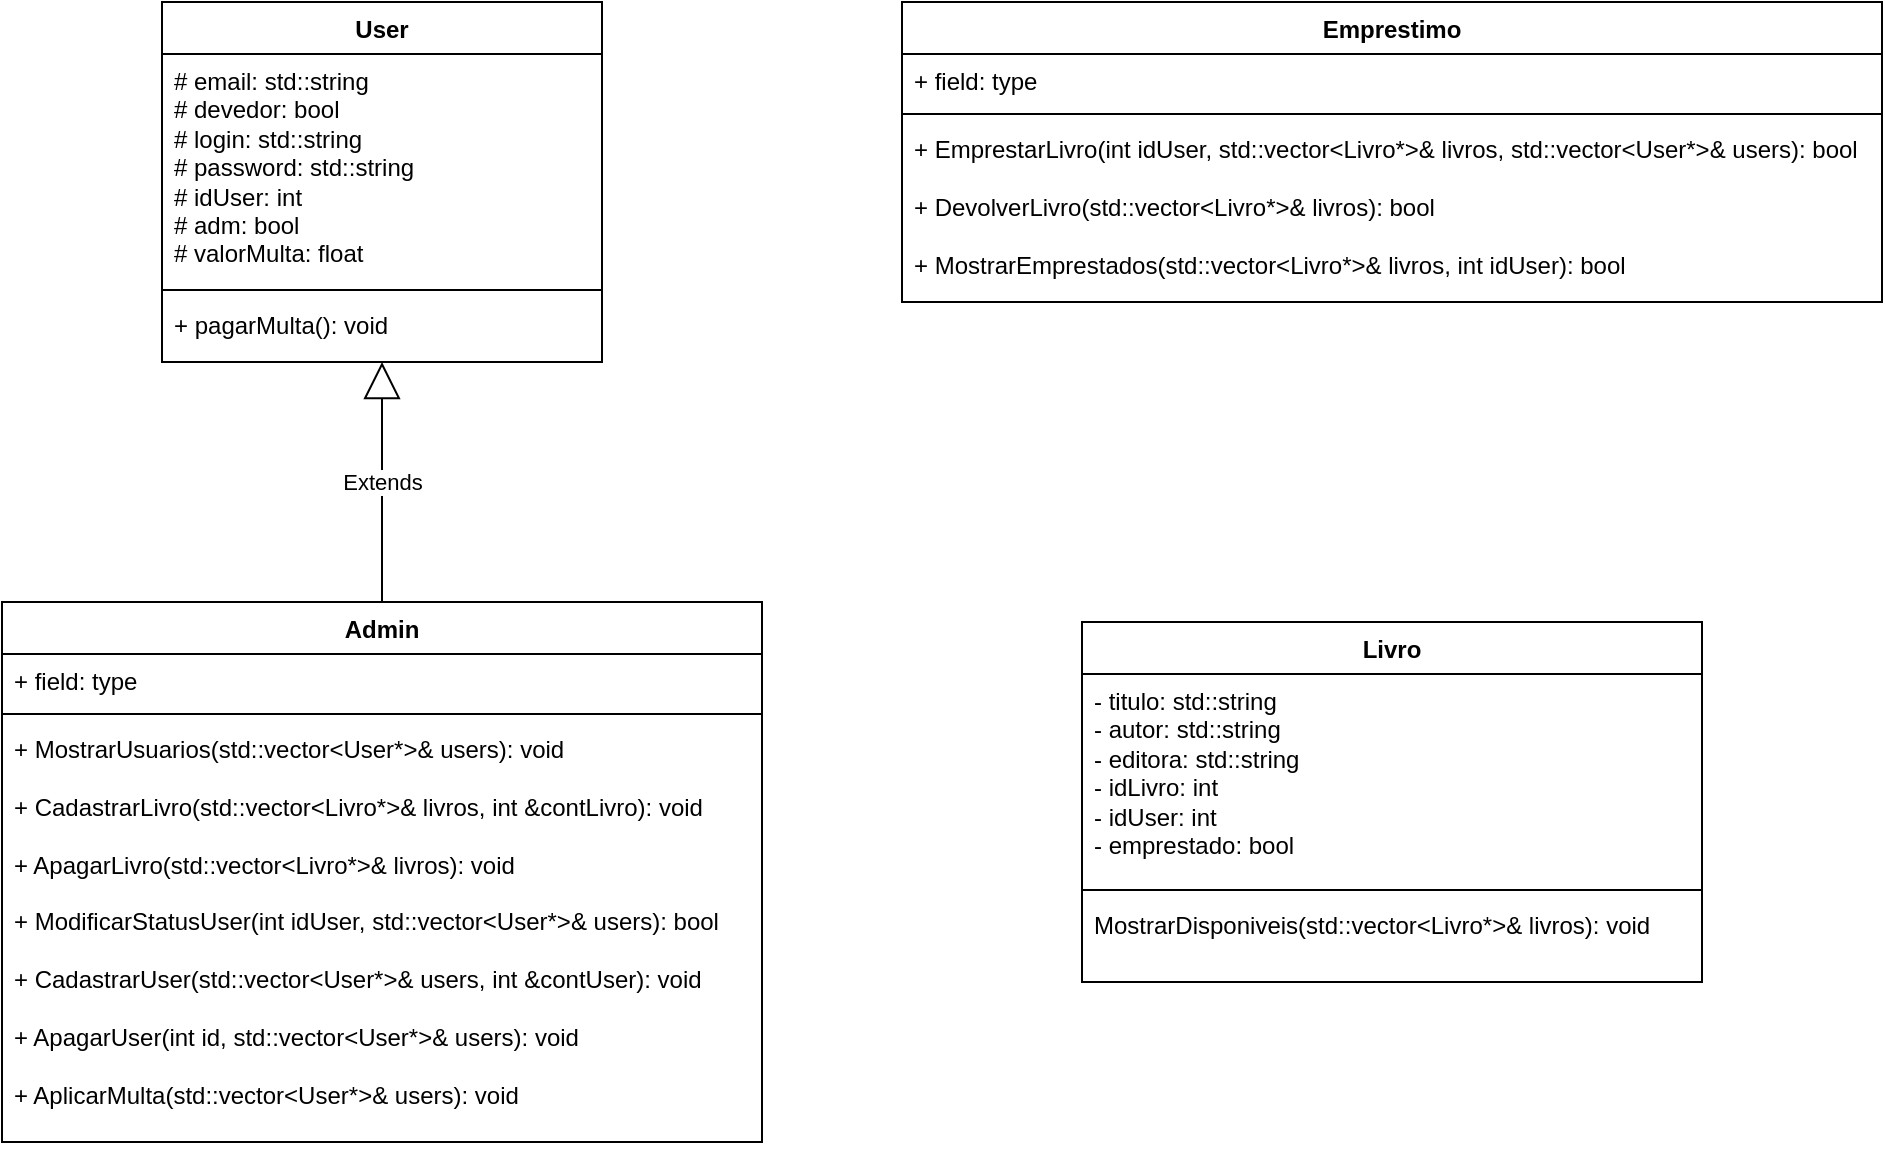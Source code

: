 <mxfile version="24.5.2" type="github">
  <diagram name="Página-1" id="rLlNUUCOqg_Sj7feS5kz">
    <mxGraphModel dx="838" dy="907" grid="1" gridSize="10" guides="1" tooltips="1" connect="1" arrows="1" fold="1" page="1" pageScale="1" pageWidth="1169" pageHeight="827" math="0" shadow="0">
      <root>
        <mxCell id="0" />
        <mxCell id="1" parent="0" />
        <mxCell id="mNO1i_Qo8OElej0-fojG-49" value="Livro" style="swimlane;fontStyle=1;align=center;verticalAlign=top;childLayout=stackLayout;horizontal=1;startSize=26;horizontalStack=0;resizeParent=1;resizeParentMax=0;resizeLast=0;collapsible=1;marginBottom=0;whiteSpace=wrap;html=1;" parent="1" vertex="1">
          <mxGeometry x="560" y="390" width="310" height="180" as="geometry" />
        </mxCell>
        <mxCell id="mNO1i_Qo8OElej0-fojG-50" value="- titulo: std::string&lt;div&gt;- autor: std::string&lt;/div&gt;&lt;div&gt;- editora: std::string&lt;/div&gt;&lt;div&gt;- idLivro: int&lt;/div&gt;&lt;div&gt;- idUser: int&lt;/div&gt;&lt;div&gt;- emprestado: bool&lt;/div&gt;" style="text;strokeColor=none;fillColor=none;align=left;verticalAlign=top;spacingLeft=4;spacingRight=4;overflow=hidden;rotatable=0;points=[[0,0.5],[1,0.5]];portConstraint=eastwest;whiteSpace=wrap;html=1;" parent="mNO1i_Qo8OElej0-fojG-49" vertex="1">
          <mxGeometry y="26" width="310" height="104" as="geometry" />
        </mxCell>
        <mxCell id="mNO1i_Qo8OElej0-fojG-51" value="" style="line;strokeWidth=1;fillColor=none;align=left;verticalAlign=middle;spacingTop=-1;spacingLeft=3;spacingRight=3;rotatable=0;labelPosition=right;points=[];portConstraint=eastwest;strokeColor=inherit;" parent="mNO1i_Qo8OElej0-fojG-49" vertex="1">
          <mxGeometry y="130" width="310" height="8" as="geometry" />
        </mxCell>
        <mxCell id="mNO1i_Qo8OElej0-fojG-52" value="MostrarDisponiveis(std::vector&amp;lt;Livro*&amp;gt;&amp;amp; livros): void" style="text;strokeColor=none;fillColor=none;align=left;verticalAlign=top;spacingLeft=4;spacingRight=4;overflow=hidden;rotatable=0;points=[[0,0.5],[1,0.5]];portConstraint=eastwest;whiteSpace=wrap;html=1;" parent="mNO1i_Qo8OElej0-fojG-49" vertex="1">
          <mxGeometry y="138" width="310" height="42" as="geometry" />
        </mxCell>
        <mxCell id="mNO1i_Qo8OElej0-fojG-60" value="Admin" style="swimlane;fontStyle=1;align=center;verticalAlign=top;childLayout=stackLayout;horizontal=1;startSize=26;horizontalStack=0;resizeParent=1;resizeParentMax=0;resizeLast=0;collapsible=1;marginBottom=0;whiteSpace=wrap;html=1;" parent="1" vertex="1">
          <mxGeometry x="20" y="380" width="380" height="270" as="geometry" />
        </mxCell>
        <mxCell id="mNO1i_Qo8OElej0-fojG-61" value="+ field: type" style="text;strokeColor=none;fillColor=none;align=left;verticalAlign=top;spacingLeft=4;spacingRight=4;overflow=hidden;rotatable=0;points=[[0,0.5],[1,0.5]];portConstraint=eastwest;whiteSpace=wrap;html=1;" parent="mNO1i_Qo8OElej0-fojG-60" vertex="1">
          <mxGeometry y="26" width="380" height="26" as="geometry" />
        </mxCell>
        <mxCell id="mNO1i_Qo8OElej0-fojG-62" value="" style="line;strokeWidth=1;fillColor=none;align=left;verticalAlign=middle;spacingTop=-1;spacingLeft=3;spacingRight=3;rotatable=0;labelPosition=right;points=[];portConstraint=eastwest;strokeColor=inherit;" parent="mNO1i_Qo8OElej0-fojG-60" vertex="1">
          <mxGeometry y="52" width="380" height="8" as="geometry" />
        </mxCell>
        <mxCell id="mNO1i_Qo8OElej0-fojG-63" value="&lt;div&gt;+ MostrarUsuarios(std::vector&amp;lt;User*&amp;gt;&amp;amp; users): void&lt;/div&gt;&lt;div&gt;&lt;br&gt;&lt;/div&gt;&lt;div&gt;+ CadastrarLivro(std::vector&amp;lt;Livro*&amp;gt;&amp;amp; livros, int &amp;amp;contLivro): void&lt;/div&gt;&lt;div&gt;&lt;br&gt;&lt;/div&gt;&lt;div&gt;+ ApagarLivro(std::vector&amp;lt;Livro*&amp;gt;&amp;amp; livros): void&lt;/div&gt;&lt;div&gt;&lt;br&gt;&lt;/div&gt;&lt;div&gt;+ ModificarStatusUser(int idUser, std::vector&amp;lt;User*&amp;gt;&amp;amp; users): bool&lt;/div&gt;&lt;div&gt;&lt;br&gt;&lt;/div&gt;&lt;div&gt;+ CadastrarUser(std::vector&amp;lt;User*&amp;gt;&amp;amp; users, int &amp;amp;contUser): void&lt;/div&gt;&lt;div&gt;&lt;br&gt;&lt;/div&gt;&lt;div&gt;+ ApagarUser(int id, std::vector&amp;lt;User*&amp;gt;&amp;amp; users): void&lt;/div&gt;&lt;div&gt;&lt;br&gt;&lt;/div&gt;&lt;div&gt;+ AplicarMulta(std::vector&amp;lt;User*&amp;gt;&amp;amp; users): void&lt;/div&gt;" style="text;strokeColor=none;fillColor=none;align=left;verticalAlign=top;spacingLeft=4;spacingRight=4;overflow=hidden;rotatable=0;points=[[0,0.5],[1,0.5]];portConstraint=eastwest;whiteSpace=wrap;html=1;" parent="mNO1i_Qo8OElej0-fojG-60" vertex="1">
          <mxGeometry y="60" width="380" height="210" as="geometry" />
        </mxCell>
        <mxCell id="mNO1i_Qo8OElej0-fojG-64" value="User" style="swimlane;fontStyle=1;align=center;verticalAlign=top;childLayout=stackLayout;horizontal=1;startSize=26;horizontalStack=0;resizeParent=1;resizeParentMax=0;resizeLast=0;collapsible=1;marginBottom=0;whiteSpace=wrap;html=1;" parent="1" vertex="1">
          <mxGeometry x="100" y="80" width="220" height="180" as="geometry" />
        </mxCell>
        <mxCell id="mNO1i_Qo8OElej0-fojG-65" value="# email: std::string&lt;div&gt;# devedor: bool&lt;/div&gt;&lt;div&gt;# login: std::string&lt;/div&gt;&lt;div&gt;# password: std::string&lt;/div&gt;&lt;div&gt;# idUser: int&lt;/div&gt;&lt;div&gt;# adm: bool&lt;/div&gt;&lt;div&gt;# valorMulta: float&lt;/div&gt;" style="text;strokeColor=none;fillColor=none;align=left;verticalAlign=top;spacingLeft=4;spacingRight=4;overflow=hidden;rotatable=0;points=[[0,0.5],[1,0.5]];portConstraint=eastwest;whiteSpace=wrap;html=1;" parent="mNO1i_Qo8OElej0-fojG-64" vertex="1">
          <mxGeometry y="26" width="220" height="114" as="geometry" />
        </mxCell>
        <mxCell id="mNO1i_Qo8OElej0-fojG-66" value="" style="line;strokeWidth=1;fillColor=none;align=left;verticalAlign=middle;spacingTop=-1;spacingLeft=3;spacingRight=3;rotatable=0;labelPosition=right;points=[];portConstraint=eastwest;strokeColor=inherit;" parent="mNO1i_Qo8OElej0-fojG-64" vertex="1">
          <mxGeometry y="140" width="220" height="8" as="geometry" />
        </mxCell>
        <mxCell id="mNO1i_Qo8OElej0-fojG-67" value="+ pagarMulta(): void" style="text;strokeColor=none;fillColor=none;align=left;verticalAlign=top;spacingLeft=4;spacingRight=4;overflow=hidden;rotatable=0;points=[[0,0.5],[1,0.5]];portConstraint=eastwest;whiteSpace=wrap;html=1;" parent="mNO1i_Qo8OElej0-fojG-64" vertex="1">
          <mxGeometry y="148" width="220" height="32" as="geometry" />
        </mxCell>
        <mxCell id="uk3wrW6KkSueTlHBhtDy-1" value="Emprestimo" style="swimlane;fontStyle=1;align=center;verticalAlign=top;childLayout=stackLayout;horizontal=1;startSize=26;horizontalStack=0;resizeParent=1;resizeParentMax=0;resizeLast=0;collapsible=1;marginBottom=0;whiteSpace=wrap;html=1;" vertex="1" parent="1">
          <mxGeometry x="470" y="80" width="490" height="150" as="geometry" />
        </mxCell>
        <mxCell id="uk3wrW6KkSueTlHBhtDy-2" value="+ field: type" style="text;strokeColor=none;fillColor=none;align=left;verticalAlign=top;spacingLeft=4;spacingRight=4;overflow=hidden;rotatable=0;points=[[0,0.5],[1,0.5]];portConstraint=eastwest;whiteSpace=wrap;html=1;" vertex="1" parent="uk3wrW6KkSueTlHBhtDy-1">
          <mxGeometry y="26" width="490" height="26" as="geometry" />
        </mxCell>
        <mxCell id="uk3wrW6KkSueTlHBhtDy-3" value="" style="line;strokeWidth=1;fillColor=none;align=left;verticalAlign=middle;spacingTop=-1;spacingLeft=3;spacingRight=3;rotatable=0;labelPosition=right;points=[];portConstraint=eastwest;strokeColor=inherit;" vertex="1" parent="uk3wrW6KkSueTlHBhtDy-1">
          <mxGeometry y="52" width="490" height="8" as="geometry" />
        </mxCell>
        <mxCell id="uk3wrW6KkSueTlHBhtDy-4" value="&lt;div&gt;+ EmprestarLivro(int idUser, std::vector&amp;lt;Livro*&amp;gt;&amp;amp; livros, std::vector&amp;lt;User*&amp;gt;&amp;amp; users): bool&lt;/div&gt;&lt;div&gt;&lt;br&gt;&lt;/div&gt;&lt;div&gt;+ DevolverLivro(std::vector&amp;lt;Livro*&amp;gt;&amp;amp; livros): bool&lt;/div&gt;&lt;div&gt;&lt;br&gt;&lt;/div&gt;&lt;div&gt;+ MostrarEmprestados(std::vector&amp;lt;Livro*&amp;gt;&amp;amp; livros, int idUser): bool&lt;/div&gt;" style="text;strokeColor=none;fillColor=none;align=left;verticalAlign=top;spacingLeft=4;spacingRight=4;overflow=hidden;rotatable=0;points=[[0,0.5],[1,0.5]];portConstraint=eastwest;whiteSpace=wrap;html=1;" vertex="1" parent="uk3wrW6KkSueTlHBhtDy-1">
          <mxGeometry y="60" width="490" height="90" as="geometry" />
        </mxCell>
        <mxCell id="uk3wrW6KkSueTlHBhtDy-5" value="Extends" style="endArrow=block;endSize=16;endFill=0;html=1;rounded=0;exitX=0.5;exitY=0;exitDx=0;exitDy=0;" edge="1" parent="1" source="mNO1i_Qo8OElej0-fojG-60" target="mNO1i_Qo8OElej0-fojG-67">
          <mxGeometry width="160" relative="1" as="geometry">
            <mxPoint x="210" y="240" as="sourcePoint" />
            <mxPoint x="240" y="260" as="targetPoint" />
          </mxGeometry>
        </mxCell>
      </root>
    </mxGraphModel>
  </diagram>
</mxfile>
